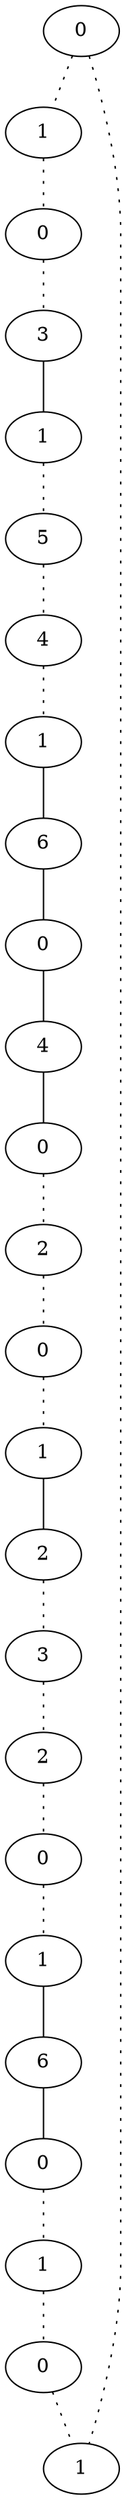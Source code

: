 graph {
a0[label=0];
a1[label=1];
a2[label=0];
a3[label=3];
a4[label=1];
a5[label=5];
a6[label=4];
a7[label=1];
a8[label=6];
a9[label=0];
a10[label=4];
a11[label=0];
a12[label=2];
a13[label=0];
a14[label=1];
a15[label=2];
a16[label=3];
a17[label=2];
a18[label=0];
a19[label=1];
a20[label=6];
a21[label=0];
a22[label=1];
a23[label=0];
a24[label=1];
a0 -- a1 [style=dotted];
a0 -- a24 [style=dotted];
a1 -- a2 [style=dotted];
a2 -- a3 [style=dotted];
a3 -- a4;
a4 -- a5 [style=dotted];
a5 -- a6 [style=dotted];
a6 -- a7 [style=dotted];
a7 -- a8;
a8 -- a9;
a9 -- a10;
a10 -- a11;
a11 -- a12 [style=dotted];
a12 -- a13 [style=dotted];
a13 -- a14 [style=dotted];
a14 -- a15;
a15 -- a16 [style=dotted];
a16 -- a17 [style=dotted];
a17 -- a18 [style=dotted];
a18 -- a19 [style=dotted];
a19 -- a20;
a20 -- a21;
a21 -- a22 [style=dotted];
a22 -- a23 [style=dotted];
a23 -- a24 [style=dotted];
}
